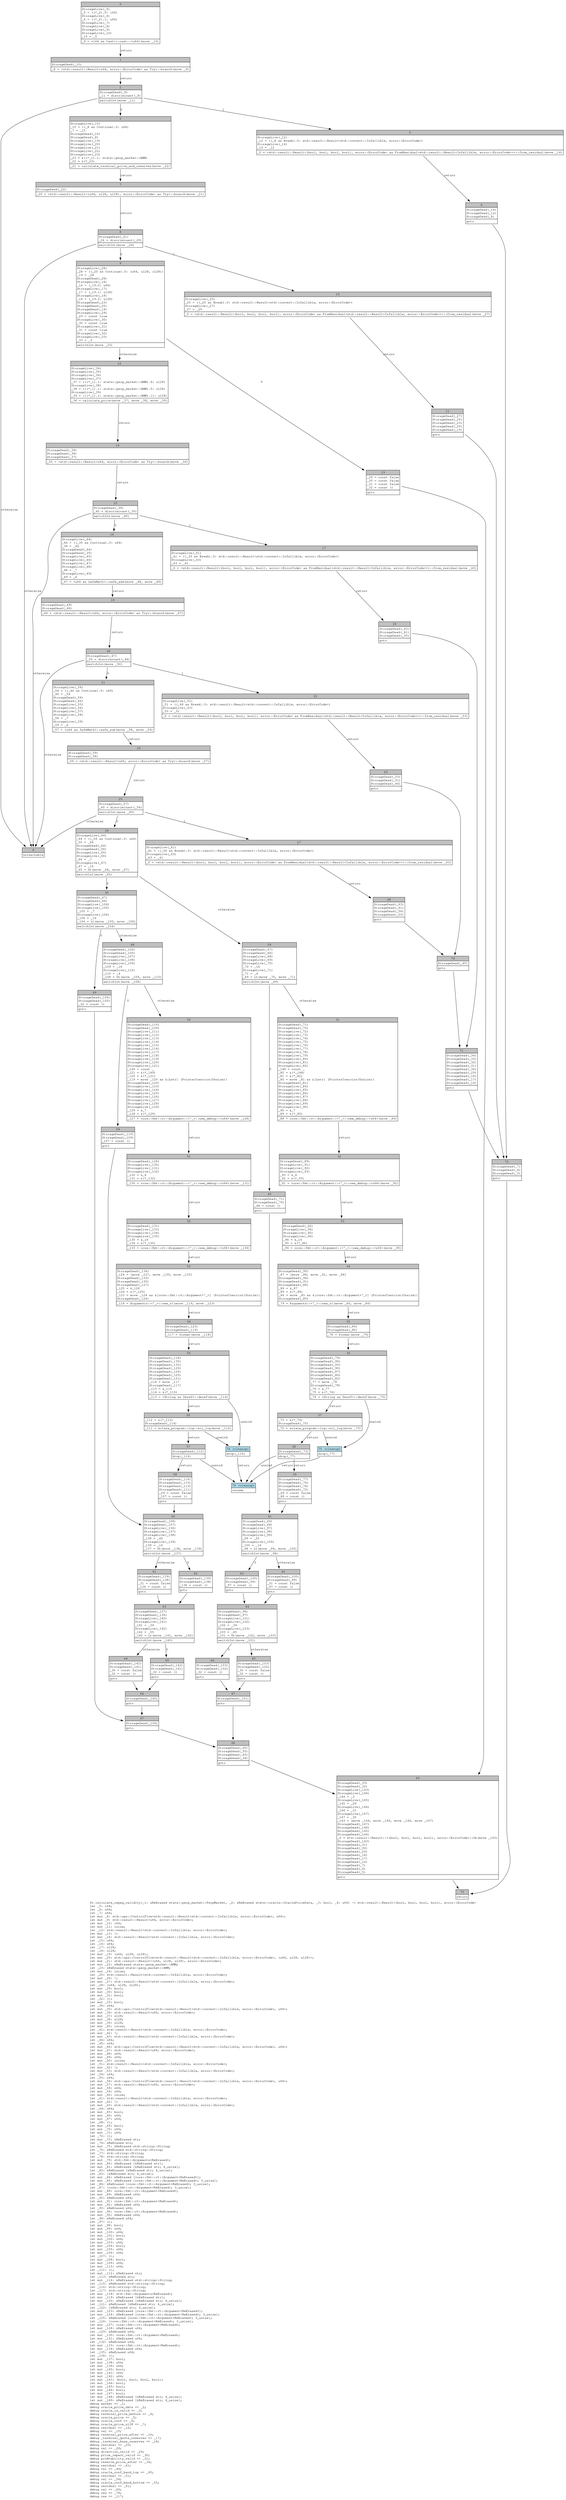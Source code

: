 digraph Mir_0_2708 {
    graph [fontname="Courier, monospace"];
    node [fontname="Courier, monospace"];
    edge [fontname="Courier, monospace"];
    label=<fn calculate_repeg_validity(_1: &amp;ReErased state::perp_market::PerpMarket, _2: &amp;ReErased state::oracle::OraclePriceData, _3: bool, _4: u64) -&gt; std::result::Result&lt;(bool, bool, bool, bool), error::ErrorCode&gt;<br align="left"/>let _5: i64;<br align="left"/>let _6: u64;<br align="left"/>let _7: u64;<br align="left"/>let mut _8: std::ops::ControlFlow&lt;std::result::Result&lt;std::convert::Infallible, error::ErrorCode&gt;, u64&gt;;<br align="left"/>let mut _9: std::result::Result&lt;u64, error::ErrorCode&gt;;<br align="left"/>let mut _10: i64;<br align="left"/>let mut _11: isize;<br align="left"/>let _12: std::result::Result&lt;std::convert::Infallible, error::ErrorCode&gt;;<br align="left"/>let mut _13: !;<br align="left"/>let mut _14: std::result::Result&lt;std::convert::Infallible, error::ErrorCode&gt;;<br align="left"/>let _15: u64;<br align="left"/>let _16: u64;<br align="left"/>let _17: u128;<br align="left"/>let _18: u128;<br align="left"/>let mut _19: (u64, u128, u128);<br align="left"/>let mut _20: std::ops::ControlFlow&lt;std::result::Result&lt;std::convert::Infallible, error::ErrorCode&gt;, (u64, u128, u128)&gt;;<br align="left"/>let mut _21: std::result::Result&lt;(u64, u128, u128), error::ErrorCode&gt;;<br align="left"/>let mut _22: &amp;ReErased state::perp_market::AMM;<br align="left"/>let _23: &amp;ReErased state::perp_market::AMM;<br align="left"/>let mut _24: isize;<br align="left"/>let _25: std::result::Result&lt;std::convert::Infallible, error::ErrorCode&gt;;<br align="left"/>let mut _26: !;<br align="left"/>let mut _27: std::result::Result&lt;std::convert::Infallible, error::ErrorCode&gt;;<br align="left"/>let _28: (u64, u128, u128);<br align="left"/>let mut _29: bool;<br align="left"/>let mut _30: bool;<br align="left"/>let mut _31: bool;<br align="left"/>let _32: ();<br align="left"/>let mut _33: bool;<br align="left"/>let _34: u64;<br align="left"/>let mut _35: std::ops::ControlFlow&lt;std::result::Result&lt;std::convert::Infallible, error::ErrorCode&gt;, u64&gt;;<br align="left"/>let mut _36: std::result::Result&lt;u64, error::ErrorCode&gt;;<br align="left"/>let mut _37: u128;<br align="left"/>let mut _38: u128;<br align="left"/>let mut _39: u128;<br align="left"/>let mut _40: isize;<br align="left"/>let _41: std::result::Result&lt;std::convert::Infallible, error::ErrorCode&gt;;<br align="left"/>let mut _42: !;<br align="left"/>let mut _43: std::result::Result&lt;std::convert::Infallible, error::ErrorCode&gt;;<br align="left"/>let _44: u64;<br align="left"/>let _45: u64;<br align="left"/>let mut _46: std::ops::ControlFlow&lt;std::result::Result&lt;std::convert::Infallible, error::ErrorCode&gt;, u64&gt;;<br align="left"/>let mut _47: std::result::Result&lt;u64, error::ErrorCode&gt;;<br align="left"/>let mut _48: u64;<br align="left"/>let mut _49: u64;<br align="left"/>let mut _50: isize;<br align="left"/>let _51: std::result::Result&lt;std::convert::Infallible, error::ErrorCode&gt;;<br align="left"/>let mut _52: !;<br align="left"/>let mut _53: std::result::Result&lt;std::convert::Infallible, error::ErrorCode&gt;;<br align="left"/>let _54: u64;<br align="left"/>let _55: u64;<br align="left"/>let mut _56: std::ops::ControlFlow&lt;std::result::Result&lt;std::convert::Infallible, error::ErrorCode&gt;, u64&gt;;<br align="left"/>let mut _57: std::result::Result&lt;u64, error::ErrorCode&gt;;<br align="left"/>let mut _58: u64;<br align="left"/>let mut _59: u64;<br align="left"/>let mut _60: isize;<br align="left"/>let _61: std::result::Result&lt;std::convert::Infallible, error::ErrorCode&gt;;<br align="left"/>let mut _62: !;<br align="left"/>let mut _63: std::result::Result&lt;std::convert::Infallible, error::ErrorCode&gt;;<br align="left"/>let _64: u64;<br align="left"/>let mut _65: bool;<br align="left"/>let mut _66: u64;<br align="left"/>let mut _67: u64;<br align="left"/>let _68: ();<br align="left"/>let mut _69: bool;<br align="left"/>let mut _70: u64;<br align="left"/>let mut _71: u64;<br align="left"/>let _72: ();<br align="left"/>let mut _73: &amp;ReErased str;<br align="left"/>let _74: &amp;ReErased str;<br align="left"/>let mut _75: &amp;ReErased std::string::String;<br align="left"/>let _76: &amp;ReErased std::string::String;<br align="left"/>let _77: std::string::String;<br align="left"/>let _78: std::string::String;<br align="left"/>let mut _79: std::fmt::Arguments&lt;ReErased&gt;;<br align="left"/>let mut _80: &amp;ReErased [&amp;ReErased str];<br align="left"/>let mut _81: &amp;ReErased [&amp;ReErased str; 4_usize];<br align="left"/>let _82: &amp;ReErased [&amp;ReErased str; 4_usize];<br align="left"/>let _83: [&amp;ReErased str; 4_usize];<br align="left"/>let mut _84: &amp;ReErased [core::fmt::rt::Argument&lt;ReErased&gt;];<br align="left"/>let mut _85: &amp;ReErased [core::fmt::rt::Argument&lt;ReErased&gt;; 3_usize];<br align="left"/>let _86: &amp;ReErased [core::fmt::rt::Argument&lt;ReErased&gt;; 3_usize];<br align="left"/>let _87: [core::fmt::rt::Argument&lt;ReErased&gt;; 3_usize];<br align="left"/>let mut _88: core::fmt::rt::Argument&lt;ReErased&gt;;<br align="left"/>let mut _89: &amp;ReErased u64;<br align="left"/>let _90: &amp;ReErased u64;<br align="left"/>let mut _91: core::fmt::rt::Argument&lt;ReErased&gt;;<br align="left"/>let mut _92: &amp;ReErased u64;<br align="left"/>let _93: &amp;ReErased u64;<br align="left"/>let mut _94: core::fmt::rt::Argument&lt;ReErased&gt;;<br align="left"/>let mut _95: &amp;ReErased u64;<br align="left"/>let _96: &amp;ReErased u64;<br align="left"/>let _97: ();<br align="left"/>let mut _98: bool;<br align="left"/>let mut _99: u64;<br align="left"/>let mut _100: u64;<br align="left"/>let mut _101: bool;<br align="left"/>let mut _102: u64;<br align="left"/>let mut _103: u64;<br align="left"/>let mut _104: bool;<br align="left"/>let mut _105: u64;<br align="left"/>let mut _106: u64;<br align="left"/>let _107: ();<br align="left"/>let mut _108: bool;<br align="left"/>let mut _109: u64;<br align="left"/>let mut _110: u64;<br align="left"/>let _111: ();<br align="left"/>let mut _112: &amp;ReErased str;<br align="left"/>let _113: &amp;ReErased str;<br align="left"/>let mut _114: &amp;ReErased std::string::String;<br align="left"/>let _115: &amp;ReErased std::string::String;<br align="left"/>let _116: std::string::String;<br align="left"/>let _117: std::string::String;<br align="left"/>let mut _118: std::fmt::Arguments&lt;ReErased&gt;;<br align="left"/>let mut _119: &amp;ReErased [&amp;ReErased str];<br align="left"/>let mut _120: &amp;ReErased [&amp;ReErased str; 4_usize];<br align="left"/>let _121: &amp;ReErased [&amp;ReErased str; 4_usize];<br align="left"/>let _122: [&amp;ReErased str; 4_usize];<br align="left"/>let mut _123: &amp;ReErased [core::fmt::rt::Argument&lt;ReErased&gt;];<br align="left"/>let mut _124: &amp;ReErased [core::fmt::rt::Argument&lt;ReErased&gt;; 3_usize];<br align="left"/>let _125: &amp;ReErased [core::fmt::rt::Argument&lt;ReErased&gt;; 3_usize];<br align="left"/>let _126: [core::fmt::rt::Argument&lt;ReErased&gt;; 3_usize];<br align="left"/>let mut _127: core::fmt::rt::Argument&lt;ReErased&gt;;<br align="left"/>let mut _128: &amp;ReErased u64;<br align="left"/>let _129: &amp;ReErased u64;<br align="left"/>let mut _130: core::fmt::rt::Argument&lt;ReErased&gt;;<br align="left"/>let mut _131: &amp;ReErased u64;<br align="left"/>let _132: &amp;ReErased u64;<br align="left"/>let mut _133: core::fmt::rt::Argument&lt;ReErased&gt;;<br align="left"/>let mut _134: &amp;ReErased u64;<br align="left"/>let _135: &amp;ReErased u64;<br align="left"/>let _136: ();<br align="left"/>let mut _137: bool;<br align="left"/>let mut _138: u64;<br align="left"/>let mut _139: u64;<br align="left"/>let mut _140: bool;<br align="left"/>let mut _141: u64;<br align="left"/>let mut _142: u64;<br align="left"/>let mut _143: (bool, bool, bool, bool);<br align="left"/>let mut _144: bool;<br align="left"/>let mut _145: bool;<br align="left"/>let mut _146: bool;<br align="left"/>let mut _147: bool;<br align="left"/>let mut _148: &amp;ReErased [&amp;ReErased str; 4_usize];<br align="left"/>let mut _149: &amp;ReErased [&amp;ReErased str; 4_usize];<br align="left"/>debug market =&gt; _1;<br align="left"/>debug oracle_price_data =&gt; _2;<br align="left"/>debug oracle_is_valid =&gt; _3;<br align="left"/>debug terminal_price_before =&gt; _4;<br align="left"/>debug oracle_price =&gt; _5;<br align="left"/>debug oracle_conf =&gt; _6;<br align="left"/>debug oracle_price_u128 =&gt; _7;<br align="left"/>debug residual =&gt; _12;<br align="left"/>debug val =&gt; _15;<br align="left"/>debug terminal_price_after =&gt; _16;<br align="left"/>debug _terminal_quote_reserves =&gt; _17;<br align="left"/>debug _terminal_base_reserves =&gt; _18;<br align="left"/>debug residual =&gt; _25;<br align="left"/>debug val =&gt; _28;<br align="left"/>debug direction_valid =&gt; _29;<br align="left"/>debug price_impact_valid =&gt; _30;<br align="left"/>debug profitability_valid =&gt; _31;<br align="left"/>debug reserve_price_after =&gt; _34;<br align="left"/>debug residual =&gt; _41;<br align="left"/>debug val =&gt; _44;<br align="left"/>debug oracle_conf_band_top =&gt; _45;<br align="left"/>debug residual =&gt; _51;<br align="left"/>debug val =&gt; _54;<br align="left"/>debug oracle_conf_band_bottom =&gt; _55;<br align="left"/>debug residual =&gt; _61;<br align="left"/>debug val =&gt; _64;<br align="left"/>debug res =&gt; _78;<br align="left"/>debug res =&gt; _117;<br align="left"/>>;
    bb0__0_2708 [shape="none", label=<<table border="0" cellborder="1" cellspacing="0"><tr><td bgcolor="gray" align="center" colspan="1">0</td></tr><tr><td align="left" balign="left">StorageLive(_5)<br/>_5 = ((*_2).0: i64)<br/>StorageLive(_6)<br/>_6 = ((*_2).1: u64)<br/>StorageLive(_7)<br/>StorageLive(_8)<br/>StorageLive(_9)<br/>StorageLive(_10)<br/>_10 = _5<br/></td></tr><tr><td align="left">_9 = &lt;i64 as Cast&gt;::cast::&lt;u64&gt;(move _10)</td></tr></table>>];
    bb1__0_2708 [shape="none", label=<<table border="0" cellborder="1" cellspacing="0"><tr><td bgcolor="gray" align="center" colspan="1">1</td></tr><tr><td align="left" balign="left">StorageDead(_10)<br/></td></tr><tr><td align="left">_8 = &lt;std::result::Result&lt;u64, error::ErrorCode&gt; as Try&gt;::branch(move _9)</td></tr></table>>];
    bb2__0_2708 [shape="none", label=<<table border="0" cellborder="1" cellspacing="0"><tr><td bgcolor="gray" align="center" colspan="1">2</td></tr><tr><td align="left" balign="left">StorageDead(_9)<br/>_11 = discriminant(_8)<br/></td></tr><tr><td align="left">switchInt(move _11)</td></tr></table>>];
    bb3__0_2708 [shape="none", label=<<table border="0" cellborder="1" cellspacing="0"><tr><td bgcolor="gray" align="center" colspan="1">3</td></tr><tr><td align="left" balign="left">StorageLive(_15)<br/>_15 = ((_8 as Continue).0: u64)<br/>_7 = _15<br/>StorageDead(_15)<br/>StorageDead(_8)<br/>StorageLive(_19)<br/>StorageLive(_20)<br/>StorageLive(_21)<br/>StorageLive(_22)<br/>StorageLive(_23)<br/>_23 = &amp;((*_1).1: state::perp_market::AMM)<br/>_22 = &amp;(*_23)<br/></td></tr><tr><td align="left">_21 = calculate_terminal_price_and_reserves(move _22)</td></tr></table>>];
    bb4__0_2708 [shape="none", label=<<table border="0" cellborder="1" cellspacing="0"><tr><td bgcolor="gray" align="center" colspan="1">4</td></tr><tr><td align="left">unreachable</td></tr></table>>];
    bb5__0_2708 [shape="none", label=<<table border="0" cellborder="1" cellspacing="0"><tr><td bgcolor="gray" align="center" colspan="1">5</td></tr><tr><td align="left" balign="left">StorageLive(_12)<br/>_12 = ((_8 as Break).0: std::result::Result&lt;std::convert::Infallible, error::ErrorCode&gt;)<br/>StorageLive(_14)<br/>_14 = _12<br/></td></tr><tr><td align="left">_0 = &lt;std::result::Result&lt;(bool, bool, bool, bool), error::ErrorCode&gt; as FromResidual&lt;std::result::Result&lt;Infallible, error::ErrorCode&gt;&gt;&gt;::from_residual(move _14)</td></tr></table>>];
    bb6__0_2708 [shape="none", label=<<table border="0" cellborder="1" cellspacing="0"><tr><td bgcolor="gray" align="center" colspan="1">6</td></tr><tr><td align="left" balign="left">StorageDead(_14)<br/>StorageDead(_12)<br/>StorageDead(_8)<br/></td></tr><tr><td align="left">goto</td></tr></table>>];
    bb7__0_2708 [shape="none", label=<<table border="0" cellborder="1" cellspacing="0"><tr><td bgcolor="gray" align="center" colspan="1">7</td></tr><tr><td align="left" balign="left">StorageDead(_22)<br/></td></tr><tr><td align="left">_20 = &lt;std::result::Result&lt;(u64, u128, u128), error::ErrorCode&gt; as Try&gt;::branch(move _21)</td></tr></table>>];
    bb8__0_2708 [shape="none", label=<<table border="0" cellborder="1" cellspacing="0"><tr><td bgcolor="gray" align="center" colspan="1">8</td></tr><tr><td align="left" balign="left">StorageDead(_21)<br/>_24 = discriminant(_20)<br/></td></tr><tr><td align="left">switchInt(move _24)</td></tr></table>>];
    bb9__0_2708 [shape="none", label=<<table border="0" cellborder="1" cellspacing="0"><tr><td bgcolor="gray" align="center" colspan="1">9</td></tr><tr><td align="left" balign="left">StorageLive(_28)<br/>_28 = ((_20 as Continue).0: (u64, u128, u128))<br/>_19 = _28<br/>StorageDead(_28)<br/>StorageLive(_16)<br/>_16 = (_19.0: u64)<br/>StorageLive(_17)<br/>_17 = (_19.1: u128)<br/>StorageLive(_18)<br/>_18 = (_19.2: u128)<br/>StorageDead(_23)<br/>StorageDead(_20)<br/>StorageDead(_19)<br/>StorageLive(_29)<br/>_29 = const true<br/>StorageLive(_30)<br/>_30 = const true<br/>StorageLive(_31)<br/>_31 = const true<br/>StorageLive(_32)<br/>StorageLive(_33)<br/>_33 = _3<br/></td></tr><tr><td align="left">switchInt(move _33)</td></tr></table>>];
    bb10__0_2708 [shape="none", label=<<table border="0" cellborder="1" cellspacing="0"><tr><td bgcolor="gray" align="center" colspan="1">10</td></tr><tr><td align="left" balign="left">StorageLive(_25)<br/>_25 = ((_20 as Break).0: std::result::Result&lt;std::convert::Infallible, error::ErrorCode&gt;)<br/>StorageLive(_27)<br/>_27 = _25<br/></td></tr><tr><td align="left">_0 = &lt;std::result::Result&lt;(bool, bool, bool, bool), error::ErrorCode&gt; as FromResidual&lt;std::result::Result&lt;Infallible, error::ErrorCode&gt;&gt;&gt;::from_residual(move _27)</td></tr></table>>];
    bb11__0_2708 [shape="none", label=<<table border="0" cellborder="1" cellspacing="0"><tr><td bgcolor="gray" align="center" colspan="1">11</td></tr><tr><td align="left" balign="left">StorageDead(_27)<br/>StorageDead(_25)<br/>StorageDead(_23)<br/>StorageDead(_20)<br/>StorageDead(_19)<br/></td></tr><tr><td align="left">goto</td></tr></table>>];
    bb12__0_2708 [shape="none", label=<<table border="0" cellborder="1" cellspacing="0"><tr><td bgcolor="gray" align="center" colspan="1">12</td></tr><tr><td align="left" balign="left">StorageLive(_34)<br/>StorageLive(_35)<br/>StorageLive(_36)<br/>StorageLive(_37)<br/>_37 = (((*_1).1: state::perp_market::AMM).6: u128)<br/>StorageLive(_38)<br/>_38 = (((*_1).1: state::perp_market::AMM).5: u128)<br/>StorageLive(_39)<br/>_39 = (((*_1).1: state::perp_market::AMM).11: u128)<br/></td></tr><tr><td align="left">_36 = calculate_price(move _37, move _38, move _39)</td></tr></table>>];
    bb13__0_2708 [shape="none", label=<<table border="0" cellborder="1" cellspacing="0"><tr><td bgcolor="gray" align="center" colspan="1">13</td></tr><tr><td align="left" balign="left">_29 = const false<br/>_30 = const false<br/>_31 = const false<br/>_32 = const ()<br/></td></tr><tr><td align="left">goto</td></tr></table>>];
    bb14__0_2708 [shape="none", label=<<table border="0" cellborder="1" cellspacing="0"><tr><td bgcolor="gray" align="center" colspan="1">14</td></tr><tr><td align="left" balign="left">StorageDead(_39)<br/>StorageDead(_38)<br/>StorageDead(_37)<br/></td></tr><tr><td align="left">_35 = &lt;std::result::Result&lt;u64, error::ErrorCode&gt; as Try&gt;::branch(move _36)</td></tr></table>>];
    bb15__0_2708 [shape="none", label=<<table border="0" cellborder="1" cellspacing="0"><tr><td bgcolor="gray" align="center" colspan="1">15</td></tr><tr><td align="left" balign="left">StorageDead(_36)<br/>_40 = discriminant(_35)<br/></td></tr><tr><td align="left">switchInt(move _40)</td></tr></table>>];
    bb16__0_2708 [shape="none", label=<<table border="0" cellborder="1" cellspacing="0"><tr><td bgcolor="gray" align="center" colspan="1">16</td></tr><tr><td align="left" balign="left">StorageLive(_44)<br/>_44 = ((_35 as Continue).0: u64)<br/>_34 = _44<br/>StorageDead(_44)<br/>StorageDead(_35)<br/>StorageLive(_45)<br/>StorageLive(_46)<br/>StorageLive(_47)<br/>StorageLive(_48)<br/>_48 = _7<br/>StorageLive(_49)<br/>_49 = _6<br/></td></tr><tr><td align="left">_47 = &lt;u64 as SafeMath&gt;::safe_add(move _48, move _49)</td></tr></table>>];
    bb17__0_2708 [shape="none", label=<<table border="0" cellborder="1" cellspacing="0"><tr><td bgcolor="gray" align="center" colspan="1">17</td></tr><tr><td align="left" balign="left">StorageLive(_41)<br/>_41 = ((_35 as Break).0: std::result::Result&lt;std::convert::Infallible, error::ErrorCode&gt;)<br/>StorageLive(_43)<br/>_43 = _41<br/></td></tr><tr><td align="left">_0 = &lt;std::result::Result&lt;(bool, bool, bool, bool), error::ErrorCode&gt; as FromResidual&lt;std::result::Result&lt;Infallible, error::ErrorCode&gt;&gt;&gt;::from_residual(move _43)</td></tr></table>>];
    bb18__0_2708 [shape="none", label=<<table border="0" cellborder="1" cellspacing="0"><tr><td bgcolor="gray" align="center" colspan="1">18</td></tr><tr><td align="left" balign="left">StorageDead(_43)<br/>StorageDead(_41)<br/>StorageDead(_35)<br/></td></tr><tr><td align="left">goto</td></tr></table>>];
    bb19__0_2708 [shape="none", label=<<table border="0" cellborder="1" cellspacing="0"><tr><td bgcolor="gray" align="center" colspan="1">19</td></tr><tr><td align="left" balign="left">StorageDead(_49)<br/>StorageDead(_48)<br/></td></tr><tr><td align="left">_46 = &lt;std::result::Result&lt;u64, error::ErrorCode&gt; as Try&gt;::branch(move _47)</td></tr></table>>];
    bb20__0_2708 [shape="none", label=<<table border="0" cellborder="1" cellspacing="0"><tr><td bgcolor="gray" align="center" colspan="1">20</td></tr><tr><td align="left" balign="left">StorageDead(_47)<br/>_50 = discriminant(_46)<br/></td></tr><tr><td align="left">switchInt(move _50)</td></tr></table>>];
    bb21__0_2708 [shape="none", label=<<table border="0" cellborder="1" cellspacing="0"><tr><td bgcolor="gray" align="center" colspan="1">21</td></tr><tr><td align="left" balign="left">StorageLive(_54)<br/>_54 = ((_46 as Continue).0: u64)<br/>_45 = _54<br/>StorageDead(_54)<br/>StorageDead(_46)<br/>StorageLive(_55)<br/>StorageLive(_56)<br/>StorageLive(_57)<br/>StorageLive(_58)<br/>_58 = _7<br/>StorageLive(_59)<br/>_59 = _6<br/></td></tr><tr><td align="left">_57 = &lt;u64 as SafeMath&gt;::safe_sub(move _58, move _59)</td></tr></table>>];
    bb22__0_2708 [shape="none", label=<<table border="0" cellborder="1" cellspacing="0"><tr><td bgcolor="gray" align="center" colspan="1">22</td></tr><tr><td align="left" balign="left">StorageLive(_51)<br/>_51 = ((_46 as Break).0: std::result::Result&lt;std::convert::Infallible, error::ErrorCode&gt;)<br/>StorageLive(_53)<br/>_53 = _51<br/></td></tr><tr><td align="left">_0 = &lt;std::result::Result&lt;(bool, bool, bool, bool), error::ErrorCode&gt; as FromResidual&lt;std::result::Result&lt;Infallible, error::ErrorCode&gt;&gt;&gt;::from_residual(move _53)</td></tr></table>>];
    bb23__0_2708 [shape="none", label=<<table border="0" cellborder="1" cellspacing="0"><tr><td bgcolor="gray" align="center" colspan="1">23</td></tr><tr><td align="left" balign="left">StorageDead(_53)<br/>StorageDead(_51)<br/>StorageDead(_46)<br/></td></tr><tr><td align="left">goto</td></tr></table>>];
    bb24__0_2708 [shape="none", label=<<table border="0" cellborder="1" cellspacing="0"><tr><td bgcolor="gray" align="center" colspan="1">24</td></tr><tr><td align="left" balign="left">StorageDead(_59)<br/>StorageDead(_58)<br/></td></tr><tr><td align="left">_56 = &lt;std::result::Result&lt;u64, error::ErrorCode&gt; as Try&gt;::branch(move _57)</td></tr></table>>];
    bb25__0_2708 [shape="none", label=<<table border="0" cellborder="1" cellspacing="0"><tr><td bgcolor="gray" align="center" colspan="1">25</td></tr><tr><td align="left" balign="left">StorageDead(_57)<br/>_60 = discriminant(_56)<br/></td></tr><tr><td align="left">switchInt(move _60)</td></tr></table>>];
    bb26__0_2708 [shape="none", label=<<table border="0" cellborder="1" cellspacing="0"><tr><td bgcolor="gray" align="center" colspan="1">26</td></tr><tr><td align="left" balign="left">StorageLive(_64)<br/>_64 = ((_56 as Continue).0: u64)<br/>_55 = _64<br/>StorageDead(_64)<br/>StorageDead(_56)<br/>StorageLive(_65)<br/>StorageLive(_66)<br/>_66 = _7<br/>StorageLive(_67)<br/>_67 = _16<br/>_65 = Gt(move _66, move _67)<br/></td></tr><tr><td align="left">switchInt(move _65)</td></tr></table>>];
    bb27__0_2708 [shape="none", label=<<table border="0" cellborder="1" cellspacing="0"><tr><td bgcolor="gray" align="center" colspan="1">27</td></tr><tr><td align="left" balign="left">StorageLive(_61)<br/>_61 = ((_56 as Break).0: std::result::Result&lt;std::convert::Infallible, error::ErrorCode&gt;)<br/>StorageLive(_63)<br/>_63 = _61<br/></td></tr><tr><td align="left">_0 = &lt;std::result::Result&lt;(bool, bool, bool, bool), error::ErrorCode&gt; as FromResidual&lt;std::result::Result&lt;Infallible, error::ErrorCode&gt;&gt;&gt;::from_residual(move _63)</td></tr></table>>];
    bb28__0_2708 [shape="none", label=<<table border="0" cellborder="1" cellspacing="0"><tr><td bgcolor="gray" align="center" colspan="1">28</td></tr><tr><td align="left" balign="left">StorageDead(_63)<br/>StorageDead(_61)<br/>StorageDead(_56)<br/>StorageDead(_55)<br/></td></tr><tr><td align="left">goto</td></tr></table>>];
    bb29__0_2708 [shape="none", label=<<table border="0" cellborder="1" cellspacing="0"><tr><td bgcolor="gray" align="center" colspan="1">29</td></tr><tr><td align="left" balign="left">StorageDead(_67)<br/>StorageDead(_66)<br/>StorageLive(_68)<br/>StorageLive(_69)<br/>StorageLive(_70)<br/>_70 = _16<br/>StorageLive(_71)<br/>_71 = _4<br/>_69 = Lt(move _70, move _71)<br/></td></tr><tr><td align="left">switchInt(move _69)</td></tr></table>>];
    bb30__0_2708 [shape="none", label=<<table border="0" cellborder="1" cellspacing="0"><tr><td bgcolor="gray" align="center" colspan="1">30</td></tr><tr><td align="left" balign="left">StorageDead(_67)<br/>StorageDead(_66)<br/>StorageLive(_104)<br/>StorageLive(_105)<br/>_105 = _7<br/>StorageLive(_106)<br/>_106 = _16<br/>_104 = Lt(move _105, move _106)<br/></td></tr><tr><td align="left">switchInt(move _104)</td></tr></table>>];
    bb31__0_2708 [shape="none", label=<<table border="0" cellborder="1" cellspacing="0"><tr><td bgcolor="gray" align="center" colspan="1">31</td></tr><tr><td align="left" balign="left">StorageDead(_71)<br/>StorageDead(_70)<br/>StorageLive(_72)<br/>StorageLive(_73)<br/>StorageLive(_74)<br/>StorageLive(_75)<br/>StorageLive(_76)<br/>StorageLive(_77)<br/>StorageLive(_78)<br/>StorageLive(_79)<br/>StorageLive(_80)<br/>StorageLive(_81)<br/>StorageLive(_82)<br/>_148 = const _<br/>_82 = &amp;(*_148)<br/>_81 = &amp;(*_82)<br/>_80 = move _81 as &amp;[&amp;str] (PointerCoercion(Unsize))<br/>StorageDead(_81)<br/>StorageLive(_84)<br/>StorageLive(_85)<br/>StorageLive(_86)<br/>StorageLive(_87)<br/>StorageLive(_88)<br/>StorageLive(_89)<br/>StorageLive(_90)<br/>_90 = &amp;_7<br/>_89 = &amp;(*_90)<br/></td></tr><tr><td align="left">_88 = core::fmt::rt::Argument::&lt;'_&gt;::new_debug::&lt;u64&gt;(move _89)</td></tr></table>>];
    bb32__0_2708 [shape="none", label=<<table border="0" cellborder="1" cellspacing="0"><tr><td bgcolor="gray" align="center" colspan="1">32</td></tr><tr><td align="left" balign="left">StorageDead(_89)<br/>StorageLive(_91)<br/>StorageLive(_92)<br/>StorageLive(_93)<br/>_93 = &amp;_4<br/>_92 = &amp;(*_93)<br/></td></tr><tr><td align="left">_91 = core::fmt::rt::Argument::&lt;'_&gt;::new_debug::&lt;u64&gt;(move _92)</td></tr></table>>];
    bb33__0_2708 [shape="none", label=<<table border="0" cellborder="1" cellspacing="0"><tr><td bgcolor="gray" align="center" colspan="1">33</td></tr><tr><td align="left" balign="left">StorageDead(_92)<br/>StorageLive(_94)<br/>StorageLive(_95)<br/>StorageLive(_96)<br/>_96 = &amp;_16<br/>_95 = &amp;(*_96)<br/></td></tr><tr><td align="left">_94 = core::fmt::rt::Argument::&lt;'_&gt;::new_debug::&lt;u64&gt;(move _95)</td></tr></table>>];
    bb34__0_2708 [shape="none", label=<<table border="0" cellborder="1" cellspacing="0"><tr><td bgcolor="gray" align="center" colspan="1">34</td></tr><tr><td align="left" balign="left">StorageDead(_95)<br/>_87 = [move _88, move _91, move _94]<br/>StorageDead(_94)<br/>StorageDead(_91)<br/>StorageDead(_88)<br/>_86 = &amp;_87<br/>_85 = &amp;(*_86)<br/>_84 = move _85 as &amp;[core::fmt::rt::Argument&lt;'_&gt;] (PointerCoercion(Unsize))<br/>StorageDead(_85)<br/></td></tr><tr><td align="left">_79 = Arguments::&lt;'_&gt;::new_v1(move _80, move _84)</td></tr></table>>];
    bb35__0_2708 [shape="none", label=<<table border="0" cellborder="1" cellspacing="0"><tr><td bgcolor="gray" align="center" colspan="1">35</td></tr><tr><td align="left" balign="left">StorageDead(_84)<br/>StorageDead(_80)<br/></td></tr><tr><td align="left">_78 = format(move _79)</td></tr></table>>];
    bb36__0_2708 [shape="none", label=<<table border="0" cellborder="1" cellspacing="0"><tr><td bgcolor="gray" align="center" colspan="1">36</td></tr><tr><td align="left" balign="left">StorageDead(_79)<br/>StorageDead(_96)<br/>StorageDead(_93)<br/>StorageDead(_90)<br/>StorageDead(_87)<br/>StorageDead(_86)<br/>StorageDead(_82)<br/>_77 = move _78<br/>StorageDead(_78)<br/>_76 = &amp;_77<br/>_75 = &amp;(*_76)<br/></td></tr><tr><td align="left">_74 = &lt;String as Deref&gt;::deref(move _75)</td></tr></table>>];
    bb37__0_2708 [shape="none", label=<<table border="0" cellborder="1" cellspacing="0"><tr><td bgcolor="gray" align="center" colspan="1">37</td></tr><tr><td align="left" balign="left">_73 = &amp;(*_74)<br/>StorageDead(_75)<br/></td></tr><tr><td align="left">_72 = solana_program::log::sol_log(move _73)</td></tr></table>>];
    bb38__0_2708 [shape="none", label=<<table border="0" cellborder="1" cellspacing="0"><tr><td bgcolor="gray" align="center" colspan="1">38</td></tr><tr><td align="left" balign="left">StorageDead(_73)<br/></td></tr><tr><td align="left">drop(_77)</td></tr></table>>];
    bb39__0_2708 [shape="none", label=<<table border="0" cellborder="1" cellspacing="0"><tr><td bgcolor="gray" align="center" colspan="1">39</td></tr><tr><td align="left" balign="left">StorageDead(_77)<br/>StorageDead(_76)<br/>StorageDead(_74)<br/>StorageDead(_72)<br/>_29 = const false<br/>_68 = const ()<br/></td></tr><tr><td align="left">goto</td></tr></table>>];
    bb40__0_2708 [shape="none", label=<<table border="0" cellborder="1" cellspacing="0"><tr><td bgcolor="gray" align="center" colspan="1">40</td></tr><tr><td align="left" balign="left">StorageDead(_71)<br/>StorageDead(_70)<br/>_68 = const ()<br/></td></tr><tr><td align="left">goto</td></tr></table>>];
    bb41__0_2708 [shape="none", label=<<table border="0" cellborder="1" cellspacing="0"><tr><td bgcolor="gray" align="center" colspan="1">41</td></tr><tr><td align="left" balign="left">StorageDead(_69)<br/>StorageDead(_68)<br/>StorageLive(_97)<br/>StorageLive(_98)<br/>StorageLive(_99)<br/>_99 = _55<br/>StorageLive(_100)<br/>_100 = _16<br/>_98 = Lt(move _99, move _100)<br/></td></tr><tr><td align="left">switchInt(move _98)</td></tr></table>>];
    bb42__0_2708 [shape="none", label=<<table border="0" cellborder="1" cellspacing="0"><tr><td bgcolor="gray" align="center" colspan="1">42</td></tr><tr><td align="left" balign="left">StorageDead(_100)<br/>StorageDead(_99)<br/>_31 = const false<br/>_97 = const ()<br/></td></tr><tr><td align="left">goto</td></tr></table>>];
    bb43__0_2708 [shape="none", label=<<table border="0" cellborder="1" cellspacing="0"><tr><td bgcolor="gray" align="center" colspan="1">43</td></tr><tr><td align="left" balign="left">StorageDead(_100)<br/>StorageDead(_99)<br/>_97 = const ()<br/></td></tr><tr><td align="left">goto</td></tr></table>>];
    bb44__0_2708 [shape="none", label=<<table border="0" cellborder="1" cellspacing="0"><tr><td bgcolor="gray" align="center" colspan="1">44</td></tr><tr><td align="left" balign="left">StorageDead(_98)<br/>StorageDead(_97)<br/>StorageLive(_101)<br/>StorageLive(_102)<br/>_102 = _34<br/>StorageLive(_103)<br/>_103 = _45<br/>_101 = Gt(move _102, move _103)<br/></td></tr><tr><td align="left">switchInt(move _101)</td></tr></table>>];
    bb45__0_2708 [shape="none", label=<<table border="0" cellborder="1" cellspacing="0"><tr><td bgcolor="gray" align="center" colspan="1">45</td></tr><tr><td align="left" balign="left">StorageDead(_103)<br/>StorageDead(_102)<br/>_30 = const false<br/>_32 = const ()<br/></td></tr><tr><td align="left">goto</td></tr></table>>];
    bb46__0_2708 [shape="none", label=<<table border="0" cellborder="1" cellspacing="0"><tr><td bgcolor="gray" align="center" colspan="1">46</td></tr><tr><td align="left" balign="left">StorageDead(_103)<br/>StorageDead(_102)<br/>_32 = const ()<br/></td></tr><tr><td align="left">goto</td></tr></table>>];
    bb47__0_2708 [shape="none", label=<<table border="0" cellborder="1" cellspacing="0"><tr><td bgcolor="gray" align="center" colspan="1">47</td></tr><tr><td align="left" balign="left">StorageDead(_101)<br/></td></tr><tr><td align="left">goto</td></tr></table>>];
    bb48__0_2708 [shape="none", label=<<table border="0" cellborder="1" cellspacing="0"><tr><td bgcolor="gray" align="center" colspan="1">48</td></tr><tr><td align="left" balign="left">StorageDead(_106)<br/>StorageDead(_105)<br/>StorageLive(_107)<br/>StorageLive(_108)<br/>StorageLive(_109)<br/>_109 = _16<br/>StorageLive(_110)<br/>_110 = _4<br/>_108 = Gt(move _109, move _110)<br/></td></tr><tr><td align="left">switchInt(move _108)</td></tr></table>>];
    bb49__0_2708 [shape="none", label=<<table border="0" cellborder="1" cellspacing="0"><tr><td bgcolor="gray" align="center" colspan="1">49</td></tr><tr><td align="left" balign="left">StorageDead(_106)<br/>StorageDead(_105)<br/>_32 = const ()<br/></td></tr><tr><td align="left">goto</td></tr></table>>];
    bb50__0_2708 [shape="none", label=<<table border="0" cellborder="1" cellspacing="0"><tr><td bgcolor="gray" align="center" colspan="1">50</td></tr><tr><td align="left" balign="left">StorageDead(_110)<br/>StorageDead(_109)<br/>StorageLive(_111)<br/>StorageLive(_112)<br/>StorageLive(_113)<br/>StorageLive(_114)<br/>StorageLive(_115)<br/>StorageLive(_116)<br/>StorageLive(_117)<br/>StorageLive(_118)<br/>StorageLive(_119)<br/>StorageLive(_120)<br/>StorageLive(_121)<br/>_149 = const _<br/>_121 = &amp;(*_149)<br/>_120 = &amp;(*_121)<br/>_119 = move _120 as &amp;[&amp;str] (PointerCoercion(Unsize))<br/>StorageDead(_120)<br/>StorageLive(_123)<br/>StorageLive(_124)<br/>StorageLive(_125)<br/>StorageLive(_126)<br/>StorageLive(_127)<br/>StorageLive(_128)<br/>StorageLive(_129)<br/>_129 = &amp;_7<br/>_128 = &amp;(*_129)<br/></td></tr><tr><td align="left">_127 = core::fmt::rt::Argument::&lt;'_&gt;::new_debug::&lt;u64&gt;(move _128)</td></tr></table>>];
    bb51__0_2708 [shape="none", label=<<table border="0" cellborder="1" cellspacing="0"><tr><td bgcolor="gray" align="center" colspan="1">51</td></tr><tr><td align="left" balign="left">StorageDead(_128)<br/>StorageLive(_130)<br/>StorageLive(_131)<br/>StorageLive(_132)<br/>_132 = &amp;_4<br/>_131 = &amp;(*_132)<br/></td></tr><tr><td align="left">_130 = core::fmt::rt::Argument::&lt;'_&gt;::new_debug::&lt;u64&gt;(move _131)</td></tr></table>>];
    bb52__0_2708 [shape="none", label=<<table border="0" cellborder="1" cellspacing="0"><tr><td bgcolor="gray" align="center" colspan="1">52</td></tr><tr><td align="left" balign="left">StorageDead(_131)<br/>StorageLive(_133)<br/>StorageLive(_134)<br/>StorageLive(_135)<br/>_135 = &amp;_16<br/>_134 = &amp;(*_135)<br/></td></tr><tr><td align="left">_133 = core::fmt::rt::Argument::&lt;'_&gt;::new_debug::&lt;u64&gt;(move _134)</td></tr></table>>];
    bb53__0_2708 [shape="none", label=<<table border="0" cellborder="1" cellspacing="0"><tr><td bgcolor="gray" align="center" colspan="1">53</td></tr><tr><td align="left" balign="left">StorageDead(_134)<br/>_126 = [move _127, move _130, move _133]<br/>StorageDead(_133)<br/>StorageDead(_130)<br/>StorageDead(_127)<br/>_125 = &amp;_126<br/>_124 = &amp;(*_125)<br/>_123 = move _124 as &amp;[core::fmt::rt::Argument&lt;'_&gt;] (PointerCoercion(Unsize))<br/>StorageDead(_124)<br/></td></tr><tr><td align="left">_118 = Arguments::&lt;'_&gt;::new_v1(move _119, move _123)</td></tr></table>>];
    bb54__0_2708 [shape="none", label=<<table border="0" cellborder="1" cellspacing="0"><tr><td bgcolor="gray" align="center" colspan="1">54</td></tr><tr><td align="left" balign="left">StorageDead(_123)<br/>StorageDead(_119)<br/></td></tr><tr><td align="left">_117 = format(move _118)</td></tr></table>>];
    bb55__0_2708 [shape="none", label=<<table border="0" cellborder="1" cellspacing="0"><tr><td bgcolor="gray" align="center" colspan="1">55</td></tr><tr><td align="left" balign="left">StorageDead(_118)<br/>StorageDead(_135)<br/>StorageDead(_132)<br/>StorageDead(_129)<br/>StorageDead(_126)<br/>StorageDead(_125)<br/>StorageDead(_121)<br/>_116 = move _117<br/>StorageDead(_117)<br/>_115 = &amp;_116<br/>_114 = &amp;(*_115)<br/></td></tr><tr><td align="left">_113 = &lt;String as Deref&gt;::deref(move _114)</td></tr></table>>];
    bb56__0_2708 [shape="none", label=<<table border="0" cellborder="1" cellspacing="0"><tr><td bgcolor="gray" align="center" colspan="1">56</td></tr><tr><td align="left" balign="left">_112 = &amp;(*_113)<br/>StorageDead(_114)<br/></td></tr><tr><td align="left">_111 = solana_program::log::sol_log(move _112)</td></tr></table>>];
    bb57__0_2708 [shape="none", label=<<table border="0" cellborder="1" cellspacing="0"><tr><td bgcolor="gray" align="center" colspan="1">57</td></tr><tr><td align="left" balign="left">StorageDead(_112)<br/></td></tr><tr><td align="left">drop(_116)</td></tr></table>>];
    bb58__0_2708 [shape="none", label=<<table border="0" cellborder="1" cellspacing="0"><tr><td bgcolor="gray" align="center" colspan="1">58</td></tr><tr><td align="left" balign="left">StorageDead(_116)<br/>StorageDead(_115)<br/>StorageDead(_113)<br/>StorageDead(_111)<br/>_29 = const false<br/>_107 = const ()<br/></td></tr><tr><td align="left">goto</td></tr></table>>];
    bb59__0_2708 [shape="none", label=<<table border="0" cellborder="1" cellspacing="0"><tr><td bgcolor="gray" align="center" colspan="1">59</td></tr><tr><td align="left" balign="left">StorageDead(_110)<br/>StorageDead(_109)<br/>_107 = const ()<br/></td></tr><tr><td align="left">goto</td></tr></table>>];
    bb60__0_2708 [shape="none", label=<<table border="0" cellborder="1" cellspacing="0"><tr><td bgcolor="gray" align="center" colspan="1">60</td></tr><tr><td align="left" balign="left">StorageDead(_108)<br/>StorageDead(_107)<br/>StorageLive(_136)<br/>StorageLive(_137)<br/>StorageLive(_138)<br/>_138 = _45<br/>StorageLive(_139)<br/>_139 = _16<br/>_137 = Gt(move _138, move _139)<br/></td></tr><tr><td align="left">switchInt(move _137)</td></tr></table>>];
    bb61__0_2708 [shape="none", label=<<table border="0" cellborder="1" cellspacing="0"><tr><td bgcolor="gray" align="center" colspan="1">61</td></tr><tr><td align="left" balign="left">StorageDead(_139)<br/>StorageDead(_138)<br/>_31 = const false<br/>_136 = const ()<br/></td></tr><tr><td align="left">goto</td></tr></table>>];
    bb62__0_2708 [shape="none", label=<<table border="0" cellborder="1" cellspacing="0"><tr><td bgcolor="gray" align="center" colspan="1">62</td></tr><tr><td align="left" balign="left">StorageDead(_139)<br/>StorageDead(_138)<br/>_136 = const ()<br/></td></tr><tr><td align="left">goto</td></tr></table>>];
    bb63__0_2708 [shape="none", label=<<table border="0" cellborder="1" cellspacing="0"><tr><td bgcolor="gray" align="center" colspan="1">63</td></tr><tr><td align="left" balign="left">StorageDead(_137)<br/>StorageDead(_136)<br/>StorageLive(_140)<br/>StorageLive(_141)<br/>_141 = _34<br/>StorageLive(_142)<br/>_142 = _55<br/>_140 = Lt(move _141, move _142)<br/></td></tr><tr><td align="left">switchInt(move _140)</td></tr></table>>];
    bb64__0_2708 [shape="none", label=<<table border="0" cellborder="1" cellspacing="0"><tr><td bgcolor="gray" align="center" colspan="1">64</td></tr><tr><td align="left" balign="left">StorageDead(_142)<br/>StorageDead(_141)<br/>_30 = const false<br/>_32 = const ()<br/></td></tr><tr><td align="left">goto</td></tr></table>>];
    bb65__0_2708 [shape="none", label=<<table border="0" cellborder="1" cellspacing="0"><tr><td bgcolor="gray" align="center" colspan="1">65</td></tr><tr><td align="left" balign="left">StorageDead(_142)<br/>StorageDead(_141)<br/>_32 = const ()<br/></td></tr><tr><td align="left">goto</td></tr></table>>];
    bb66__0_2708 [shape="none", label=<<table border="0" cellborder="1" cellspacing="0"><tr><td bgcolor="gray" align="center" colspan="1">66</td></tr><tr><td align="left" balign="left">StorageDead(_140)<br/></td></tr><tr><td align="left">goto</td></tr></table>>];
    bb67__0_2708 [shape="none", label=<<table border="0" cellborder="1" cellspacing="0"><tr><td bgcolor="gray" align="center" colspan="1">67</td></tr><tr><td align="left" balign="left">StorageDead(_104)<br/></td></tr><tr><td align="left">goto</td></tr></table>>];
    bb68__0_2708 [shape="none", label=<<table border="0" cellborder="1" cellspacing="0"><tr><td bgcolor="gray" align="center" colspan="1">68</td></tr><tr><td align="left" balign="left">StorageDead(_65)<br/>StorageDead(_55)<br/>StorageDead(_45)<br/>StorageDead(_34)<br/></td></tr><tr><td align="left">goto</td></tr></table>>];
    bb69__0_2708 [shape="none", label=<<table border="0" cellborder="1" cellspacing="0"><tr><td bgcolor="gray" align="center" colspan="1">69</td></tr><tr><td align="left" balign="left">StorageDead(_33)<br/>StorageDead(_32)<br/>StorageLive(_143)<br/>StorageLive(_144)<br/>_144 = _3<br/>StorageLive(_145)<br/>_145 = _29<br/>StorageLive(_146)<br/>_146 = _31<br/>StorageLive(_147)<br/>_147 = _30<br/>_143 = (move _144, move _145, move _146, move _147)<br/>StorageDead(_147)<br/>StorageDead(_146)<br/>StorageDead(_145)<br/>StorageDead(_144)<br/>_0 = std::result::Result::&lt;(bool, bool, bool, bool), error::ErrorCode&gt;::Ok(move _143)<br/>StorageDead(_143)<br/>StorageDead(_31)<br/>StorageDead(_30)<br/>StorageDead(_29)<br/>StorageDead(_18)<br/>StorageDead(_17)<br/>StorageDead(_16)<br/>StorageDead(_7)<br/>StorageDead(_6)<br/>StorageDead(_5)<br/></td></tr><tr><td align="left">goto</td></tr></table>>];
    bb70__0_2708 [shape="none", label=<<table border="0" cellborder="1" cellspacing="0"><tr><td bgcolor="gray" align="center" colspan="1">70</td></tr><tr><td align="left" balign="left">StorageDead(_45)<br/></td></tr><tr><td align="left">goto</td></tr></table>>];
    bb71__0_2708 [shape="none", label=<<table border="0" cellborder="1" cellspacing="0"><tr><td bgcolor="gray" align="center" colspan="1">71</td></tr><tr><td align="left" balign="left">StorageDead(_34)<br/>StorageDead(_33)<br/>StorageDead(_32)<br/>StorageDead(_31)<br/>StorageDead(_30)<br/>StorageDead(_29)<br/>StorageDead(_18)<br/>StorageDead(_17)<br/>StorageDead(_16)<br/></td></tr><tr><td align="left">goto</td></tr></table>>];
    bb72__0_2708 [shape="none", label=<<table border="0" cellborder="1" cellspacing="0"><tr><td bgcolor="gray" align="center" colspan="1">72</td></tr><tr><td align="left" balign="left">StorageDead(_7)<br/>StorageDead(_6)<br/>StorageDead(_5)<br/></td></tr><tr><td align="left">goto</td></tr></table>>];
    bb73__0_2708 [shape="none", label=<<table border="0" cellborder="1" cellspacing="0"><tr><td bgcolor="gray" align="center" colspan="1">73</td></tr><tr><td align="left">return</td></tr></table>>];
    bb74__0_2708 [shape="none", label=<<table border="0" cellborder="1" cellspacing="0"><tr><td bgcolor="lightblue" align="center" colspan="1">74 (cleanup)</td></tr><tr><td align="left">drop(_116)</td></tr></table>>];
    bb75__0_2708 [shape="none", label=<<table border="0" cellborder="1" cellspacing="0"><tr><td bgcolor="lightblue" align="center" colspan="1">75 (cleanup)</td></tr><tr><td align="left">drop(_77)</td></tr></table>>];
    bb76__0_2708 [shape="none", label=<<table border="0" cellborder="1" cellspacing="0"><tr><td bgcolor="lightblue" align="center" colspan="1">76 (cleanup)</td></tr><tr><td align="left">resume</td></tr></table>>];
    bb0__0_2708 -> bb1__0_2708 [label="return"];
    bb1__0_2708 -> bb2__0_2708 [label="return"];
    bb2__0_2708 -> bb3__0_2708 [label="0"];
    bb2__0_2708 -> bb5__0_2708 [label="1"];
    bb2__0_2708 -> bb4__0_2708 [label="otherwise"];
    bb3__0_2708 -> bb7__0_2708 [label="return"];
    bb5__0_2708 -> bb6__0_2708 [label="return"];
    bb6__0_2708 -> bb72__0_2708 [label=""];
    bb7__0_2708 -> bb8__0_2708 [label="return"];
    bb8__0_2708 -> bb9__0_2708 [label="0"];
    bb8__0_2708 -> bb10__0_2708 [label="1"];
    bb8__0_2708 -> bb4__0_2708 [label="otherwise"];
    bb9__0_2708 -> bb13__0_2708 [label="0"];
    bb9__0_2708 -> bb12__0_2708 [label="otherwise"];
    bb10__0_2708 -> bb11__0_2708 [label="return"];
    bb11__0_2708 -> bb72__0_2708 [label=""];
    bb12__0_2708 -> bb14__0_2708 [label="return"];
    bb13__0_2708 -> bb69__0_2708 [label=""];
    bb14__0_2708 -> bb15__0_2708 [label="return"];
    bb15__0_2708 -> bb16__0_2708 [label="0"];
    bb15__0_2708 -> bb17__0_2708 [label="1"];
    bb15__0_2708 -> bb4__0_2708 [label="otherwise"];
    bb16__0_2708 -> bb19__0_2708 [label="return"];
    bb17__0_2708 -> bb18__0_2708 [label="return"];
    bb18__0_2708 -> bb71__0_2708 [label=""];
    bb19__0_2708 -> bb20__0_2708 [label="return"];
    bb20__0_2708 -> bb21__0_2708 [label="0"];
    bb20__0_2708 -> bb22__0_2708 [label="1"];
    bb20__0_2708 -> bb4__0_2708 [label="otherwise"];
    bb21__0_2708 -> bb24__0_2708 [label="return"];
    bb22__0_2708 -> bb23__0_2708 [label="return"];
    bb23__0_2708 -> bb70__0_2708 [label=""];
    bb24__0_2708 -> bb25__0_2708 [label="return"];
    bb25__0_2708 -> bb26__0_2708 [label="0"];
    bb25__0_2708 -> bb27__0_2708 [label="1"];
    bb25__0_2708 -> bb4__0_2708 [label="otherwise"];
    bb26__0_2708 -> bb30__0_2708 [label="0"];
    bb26__0_2708 -> bb29__0_2708 [label="otherwise"];
    bb27__0_2708 -> bb28__0_2708 [label="return"];
    bb28__0_2708 -> bb70__0_2708 [label=""];
    bb29__0_2708 -> bb40__0_2708 [label="0"];
    bb29__0_2708 -> bb31__0_2708 [label="otherwise"];
    bb30__0_2708 -> bb49__0_2708 [label="0"];
    bb30__0_2708 -> bb48__0_2708 [label="otherwise"];
    bb31__0_2708 -> bb32__0_2708 [label="return"];
    bb32__0_2708 -> bb33__0_2708 [label="return"];
    bb33__0_2708 -> bb34__0_2708 [label="return"];
    bb34__0_2708 -> bb35__0_2708 [label="return"];
    bb35__0_2708 -> bb36__0_2708 [label="return"];
    bb36__0_2708 -> bb37__0_2708 [label="return"];
    bb36__0_2708 -> bb75__0_2708 [label="unwind"];
    bb37__0_2708 -> bb38__0_2708 [label="return"];
    bb37__0_2708 -> bb75__0_2708 [label="unwind"];
    bb38__0_2708 -> bb39__0_2708 [label="return"];
    bb38__0_2708 -> bb76__0_2708 [label="unwind"];
    bb39__0_2708 -> bb41__0_2708 [label=""];
    bb40__0_2708 -> bb41__0_2708 [label=""];
    bb41__0_2708 -> bb43__0_2708 [label="0"];
    bb41__0_2708 -> bb42__0_2708 [label="otherwise"];
    bb42__0_2708 -> bb44__0_2708 [label=""];
    bb43__0_2708 -> bb44__0_2708 [label=""];
    bb44__0_2708 -> bb46__0_2708 [label="0"];
    bb44__0_2708 -> bb45__0_2708 [label="otherwise"];
    bb45__0_2708 -> bb47__0_2708 [label=""];
    bb46__0_2708 -> bb47__0_2708 [label=""];
    bb47__0_2708 -> bb68__0_2708 [label=""];
    bb48__0_2708 -> bb59__0_2708 [label="0"];
    bb48__0_2708 -> bb50__0_2708 [label="otherwise"];
    bb49__0_2708 -> bb67__0_2708 [label=""];
    bb50__0_2708 -> bb51__0_2708 [label="return"];
    bb51__0_2708 -> bb52__0_2708 [label="return"];
    bb52__0_2708 -> bb53__0_2708 [label="return"];
    bb53__0_2708 -> bb54__0_2708 [label="return"];
    bb54__0_2708 -> bb55__0_2708 [label="return"];
    bb55__0_2708 -> bb56__0_2708 [label="return"];
    bb55__0_2708 -> bb74__0_2708 [label="unwind"];
    bb56__0_2708 -> bb57__0_2708 [label="return"];
    bb56__0_2708 -> bb74__0_2708 [label="unwind"];
    bb57__0_2708 -> bb58__0_2708 [label="return"];
    bb57__0_2708 -> bb76__0_2708 [label="unwind"];
    bb58__0_2708 -> bb60__0_2708 [label=""];
    bb59__0_2708 -> bb60__0_2708 [label=""];
    bb60__0_2708 -> bb62__0_2708 [label="0"];
    bb60__0_2708 -> bb61__0_2708 [label="otherwise"];
    bb61__0_2708 -> bb63__0_2708 [label=""];
    bb62__0_2708 -> bb63__0_2708 [label=""];
    bb63__0_2708 -> bb65__0_2708 [label="0"];
    bb63__0_2708 -> bb64__0_2708 [label="otherwise"];
    bb64__0_2708 -> bb66__0_2708 [label=""];
    bb65__0_2708 -> bb66__0_2708 [label=""];
    bb66__0_2708 -> bb67__0_2708 [label=""];
    bb67__0_2708 -> bb68__0_2708 [label=""];
    bb68__0_2708 -> bb69__0_2708 [label=""];
    bb69__0_2708 -> bb73__0_2708 [label=""];
    bb70__0_2708 -> bb71__0_2708 [label=""];
    bb71__0_2708 -> bb72__0_2708 [label=""];
    bb72__0_2708 -> bb73__0_2708 [label=""];
    bb74__0_2708 -> bb76__0_2708 [label="return"];
    bb75__0_2708 -> bb76__0_2708 [label="return"];
}
